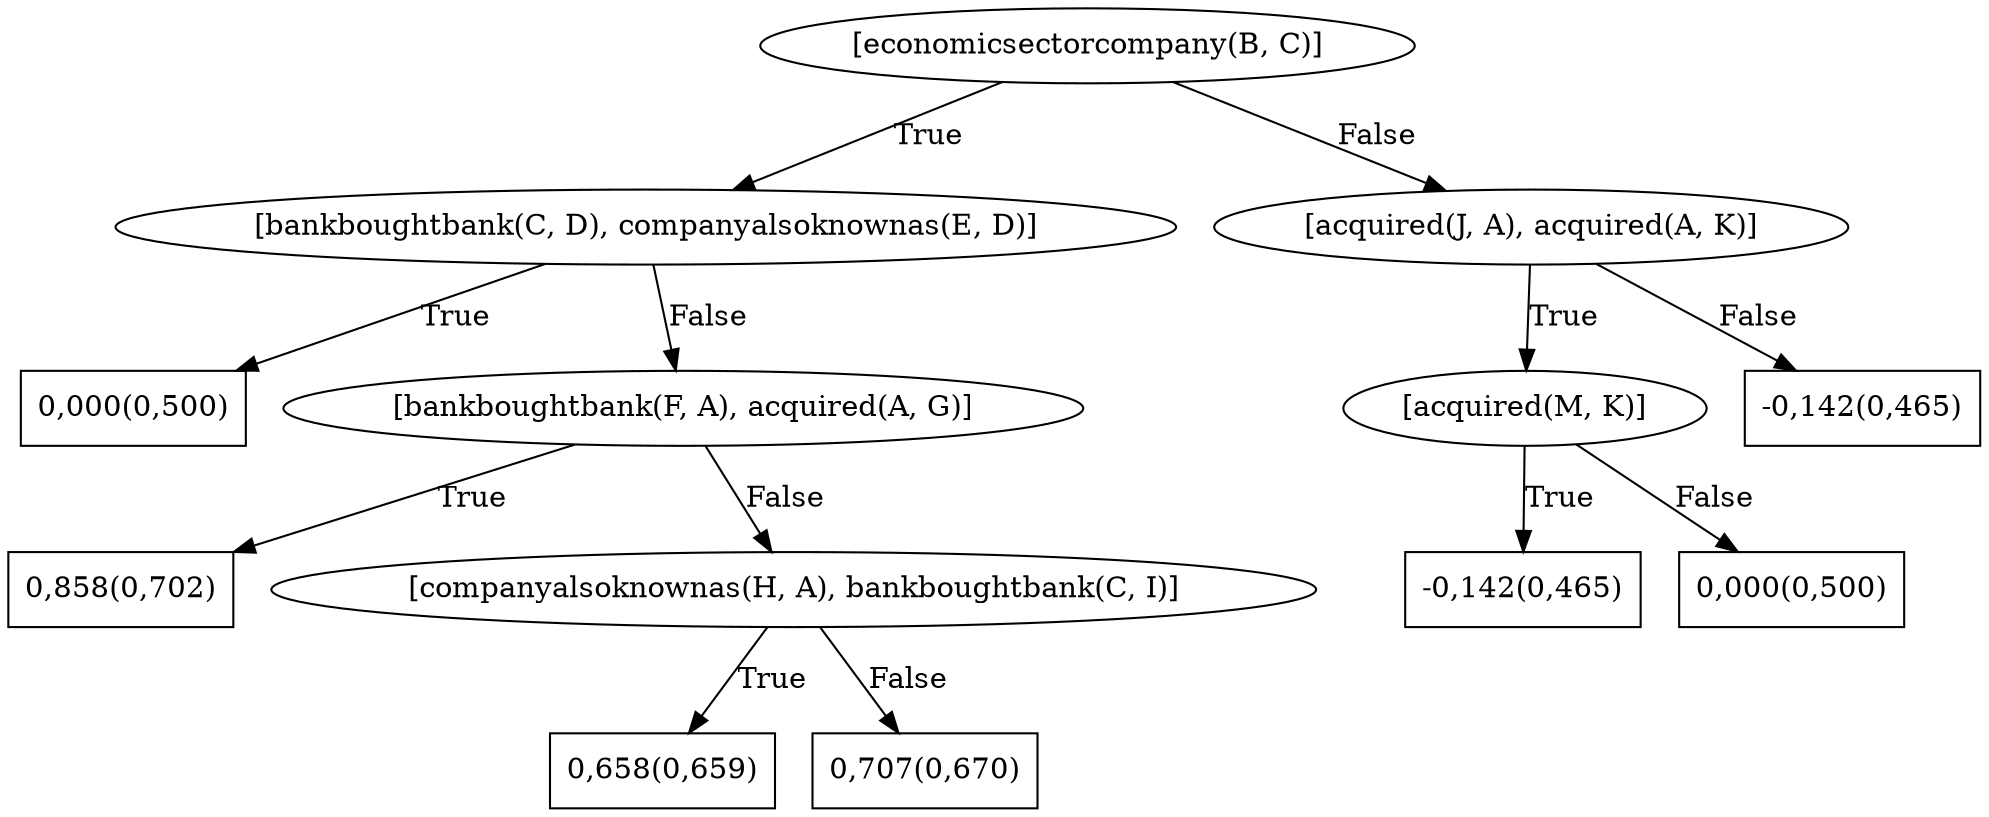 digraph G{ 
1[label = "[economicsectorcompany(B, C)]"];
1 -> 2[label="True"];
1 -> 3[label="False"];
2[label = "[bankboughtbank(C, D), companyalsoknownas(E, D)]"];
2 -> 4[label="True"];
2 -> 5[label="False"];
4[shape = box,label = "0,000(0,500)"];
5[label = "[bankboughtbank(F, A), acquired(A, G)]"];
5 -> 6[label="True"];
5 -> 7[label="False"];
6[shape = box,label = "0,858(0,702)"];
7[label = "[companyalsoknownas(H, A), bankboughtbank(C, I)]"];
7 -> 8[label="True"];
7 -> 9[label="False"];
8[shape = box,label = "0,658(0,659)"];
9[shape = box,label = "0,707(0,670)"];
3[label = "[acquired(J, A), acquired(A, K)]"];
3 -> 10[label="True"];
3 -> 11[label="False"];
10[label = "[acquired(M, K)]"];
10 -> 12[label="True"];
10 -> 13[label="False"];
12[shape = box,label = "-0,142(0,465)"];
13[shape = box,label = "0,000(0,500)"];
11[shape = box,label = "-0,142(0,465)"];
}

